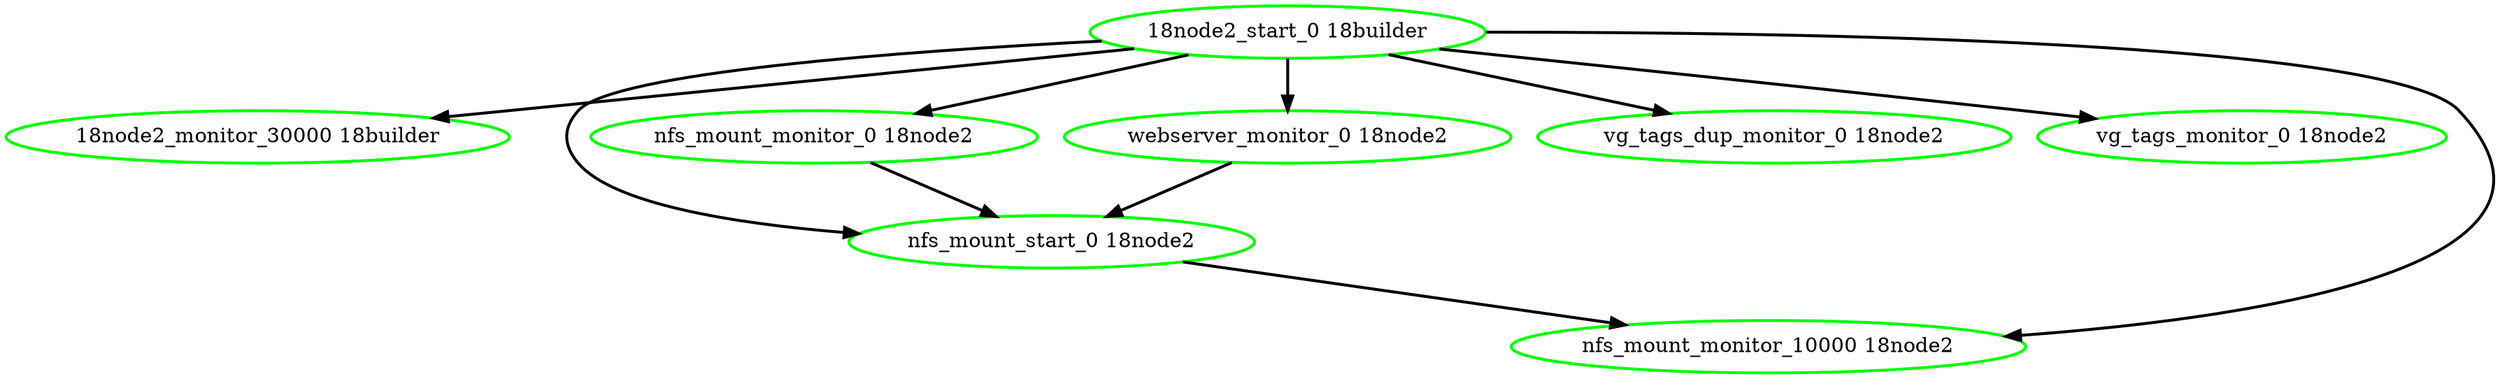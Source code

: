  digraph "g" {
"18node2_monitor_30000 18builder" [ style=bold color="green" fontcolor="black"]
"18node2_start_0 18builder" -> "18node2_monitor_30000 18builder" [ style = bold]
"18node2_start_0 18builder" -> "nfs_mount_monitor_0 18node2" [ style = bold]
"18node2_start_0 18builder" -> "nfs_mount_monitor_10000 18node2" [ style = bold]
"18node2_start_0 18builder" -> "nfs_mount_start_0 18node2" [ style = bold]
"18node2_start_0 18builder" -> "vg_tags_dup_monitor_0 18node2" [ style = bold]
"18node2_start_0 18builder" -> "vg_tags_monitor_0 18node2" [ style = bold]
"18node2_start_0 18builder" -> "webserver_monitor_0 18node2" [ style = bold]
"18node2_start_0 18builder" [ style=bold color="green" fontcolor="black"]
"nfs_mount_monitor_0 18node2" -> "nfs_mount_start_0 18node2" [ style = bold]
"nfs_mount_monitor_0 18node2" [ style=bold color="green" fontcolor="black"]
"nfs_mount_monitor_10000 18node2" [ style=bold color="green" fontcolor="black"]
"nfs_mount_start_0 18node2" -> "nfs_mount_monitor_10000 18node2" [ style = bold]
"nfs_mount_start_0 18node2" [ style=bold color="green" fontcolor="black"]
"vg_tags_dup_monitor_0 18node2" [ style=bold color="green" fontcolor="black"]
"vg_tags_monitor_0 18node2" [ style=bold color="green" fontcolor="black"]
"webserver_monitor_0 18node2" -> "nfs_mount_start_0 18node2" [ style = bold]
"webserver_monitor_0 18node2" [ style=bold color="green" fontcolor="black"]
}
